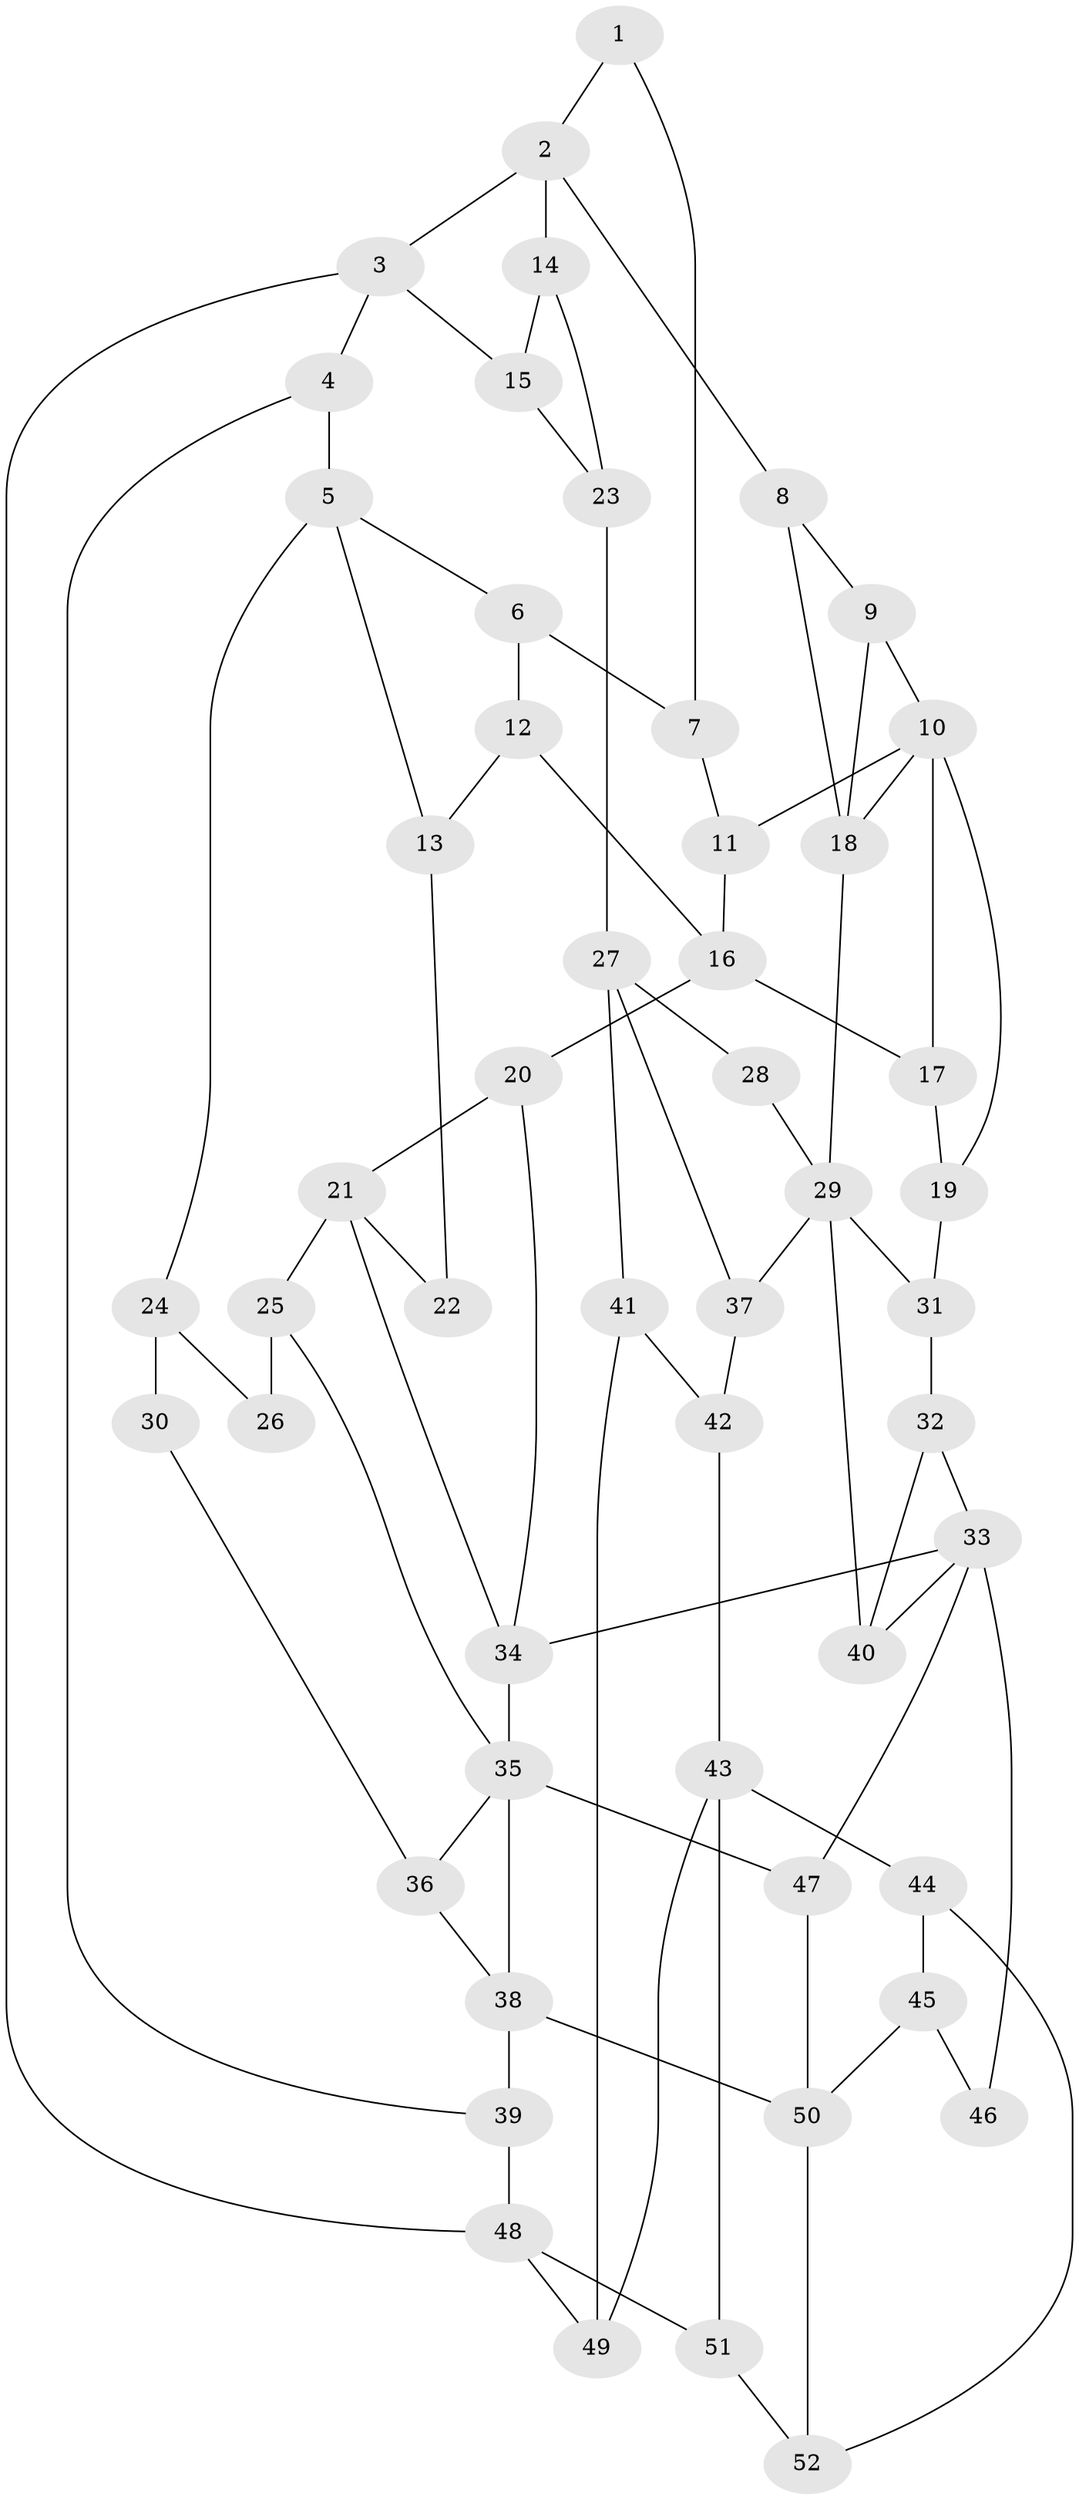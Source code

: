 // original degree distribution, {3: 0.038461538461538464, 4: 0.22115384615384615, 6: 0.2403846153846154, 5: 0.5}
// Generated by graph-tools (version 1.1) at 2025/54/03/04/25 22:54:46]
// undirected, 52 vertices, 85 edges
graph export_dot {
  node [color=gray90,style=filled];
  1;
  2;
  3;
  4;
  5;
  6;
  7;
  8;
  9;
  10;
  11;
  12;
  13;
  14;
  15;
  16;
  17;
  18;
  19;
  20;
  21;
  22;
  23;
  24;
  25;
  26;
  27;
  28;
  29;
  30;
  31;
  32;
  33;
  34;
  35;
  36;
  37;
  38;
  39;
  40;
  41;
  42;
  43;
  44;
  45;
  46;
  47;
  48;
  49;
  50;
  51;
  52;
  1 -- 2 [weight=1.0];
  1 -- 7 [weight=1.0];
  2 -- 3 [weight=1.0];
  2 -- 8 [weight=1.0];
  2 -- 14 [weight=2.0];
  3 -- 4 [weight=1.0];
  3 -- 15 [weight=1.0];
  3 -- 48 [weight=1.0];
  4 -- 5 [weight=2.0];
  4 -- 39 [weight=1.0];
  5 -- 6 [weight=1.0];
  5 -- 13 [weight=1.0];
  5 -- 24 [weight=2.0];
  6 -- 7 [weight=1.0];
  6 -- 12 [weight=2.0];
  7 -- 11 [weight=1.0];
  8 -- 9 [weight=1.0];
  8 -- 18 [weight=1.0];
  9 -- 10 [weight=1.0];
  9 -- 18 [weight=1.0];
  10 -- 11 [weight=2.0];
  10 -- 17 [weight=1.0];
  10 -- 18 [weight=1.0];
  10 -- 19 [weight=1.0];
  11 -- 16 [weight=1.0];
  12 -- 13 [weight=1.0];
  12 -- 16 [weight=2.0];
  13 -- 22 [weight=1.0];
  14 -- 15 [weight=1.0];
  14 -- 23 [weight=1.0];
  15 -- 23 [weight=1.0];
  16 -- 17 [weight=1.0];
  16 -- 20 [weight=1.0];
  17 -- 19 [weight=1.0];
  18 -- 29 [weight=2.0];
  19 -- 31 [weight=1.0];
  20 -- 21 [weight=1.0];
  20 -- 34 [weight=1.0];
  21 -- 22 [weight=2.0];
  21 -- 25 [weight=2.0];
  21 -- 34 [weight=1.0];
  23 -- 27 [weight=2.0];
  24 -- 26 [weight=2.0];
  24 -- 30 [weight=2.0];
  25 -- 26 [weight=1.0];
  25 -- 35 [weight=1.0];
  27 -- 28 [weight=2.0];
  27 -- 37 [weight=1.0];
  27 -- 41 [weight=1.0];
  28 -- 29 [weight=1.0];
  29 -- 31 [weight=1.0];
  29 -- 37 [weight=1.0];
  29 -- 40 [weight=1.0];
  30 -- 36 [weight=1.0];
  31 -- 32 [weight=1.0];
  32 -- 33 [weight=1.0];
  32 -- 40 [weight=1.0];
  33 -- 34 [weight=1.0];
  33 -- 40 [weight=1.0];
  33 -- 46 [weight=2.0];
  33 -- 47 [weight=1.0];
  34 -- 35 [weight=1.0];
  35 -- 36 [weight=1.0];
  35 -- 38 [weight=1.0];
  35 -- 47 [weight=1.0];
  36 -- 38 [weight=1.0];
  37 -- 42 [weight=1.0];
  38 -- 39 [weight=2.0];
  38 -- 50 [weight=2.0];
  39 -- 48 [weight=1.0];
  41 -- 42 [weight=1.0];
  41 -- 49 [weight=1.0];
  42 -- 43 [weight=1.0];
  43 -- 44 [weight=2.0];
  43 -- 49 [weight=1.0];
  43 -- 51 [weight=2.0];
  44 -- 45 [weight=2.0];
  44 -- 52 [weight=1.0];
  45 -- 46 [weight=1.0];
  45 -- 50 [weight=1.0];
  47 -- 50 [weight=1.0];
  48 -- 49 [weight=1.0];
  48 -- 51 [weight=1.0];
  50 -- 52 [weight=1.0];
  51 -- 52 [weight=1.0];
}
